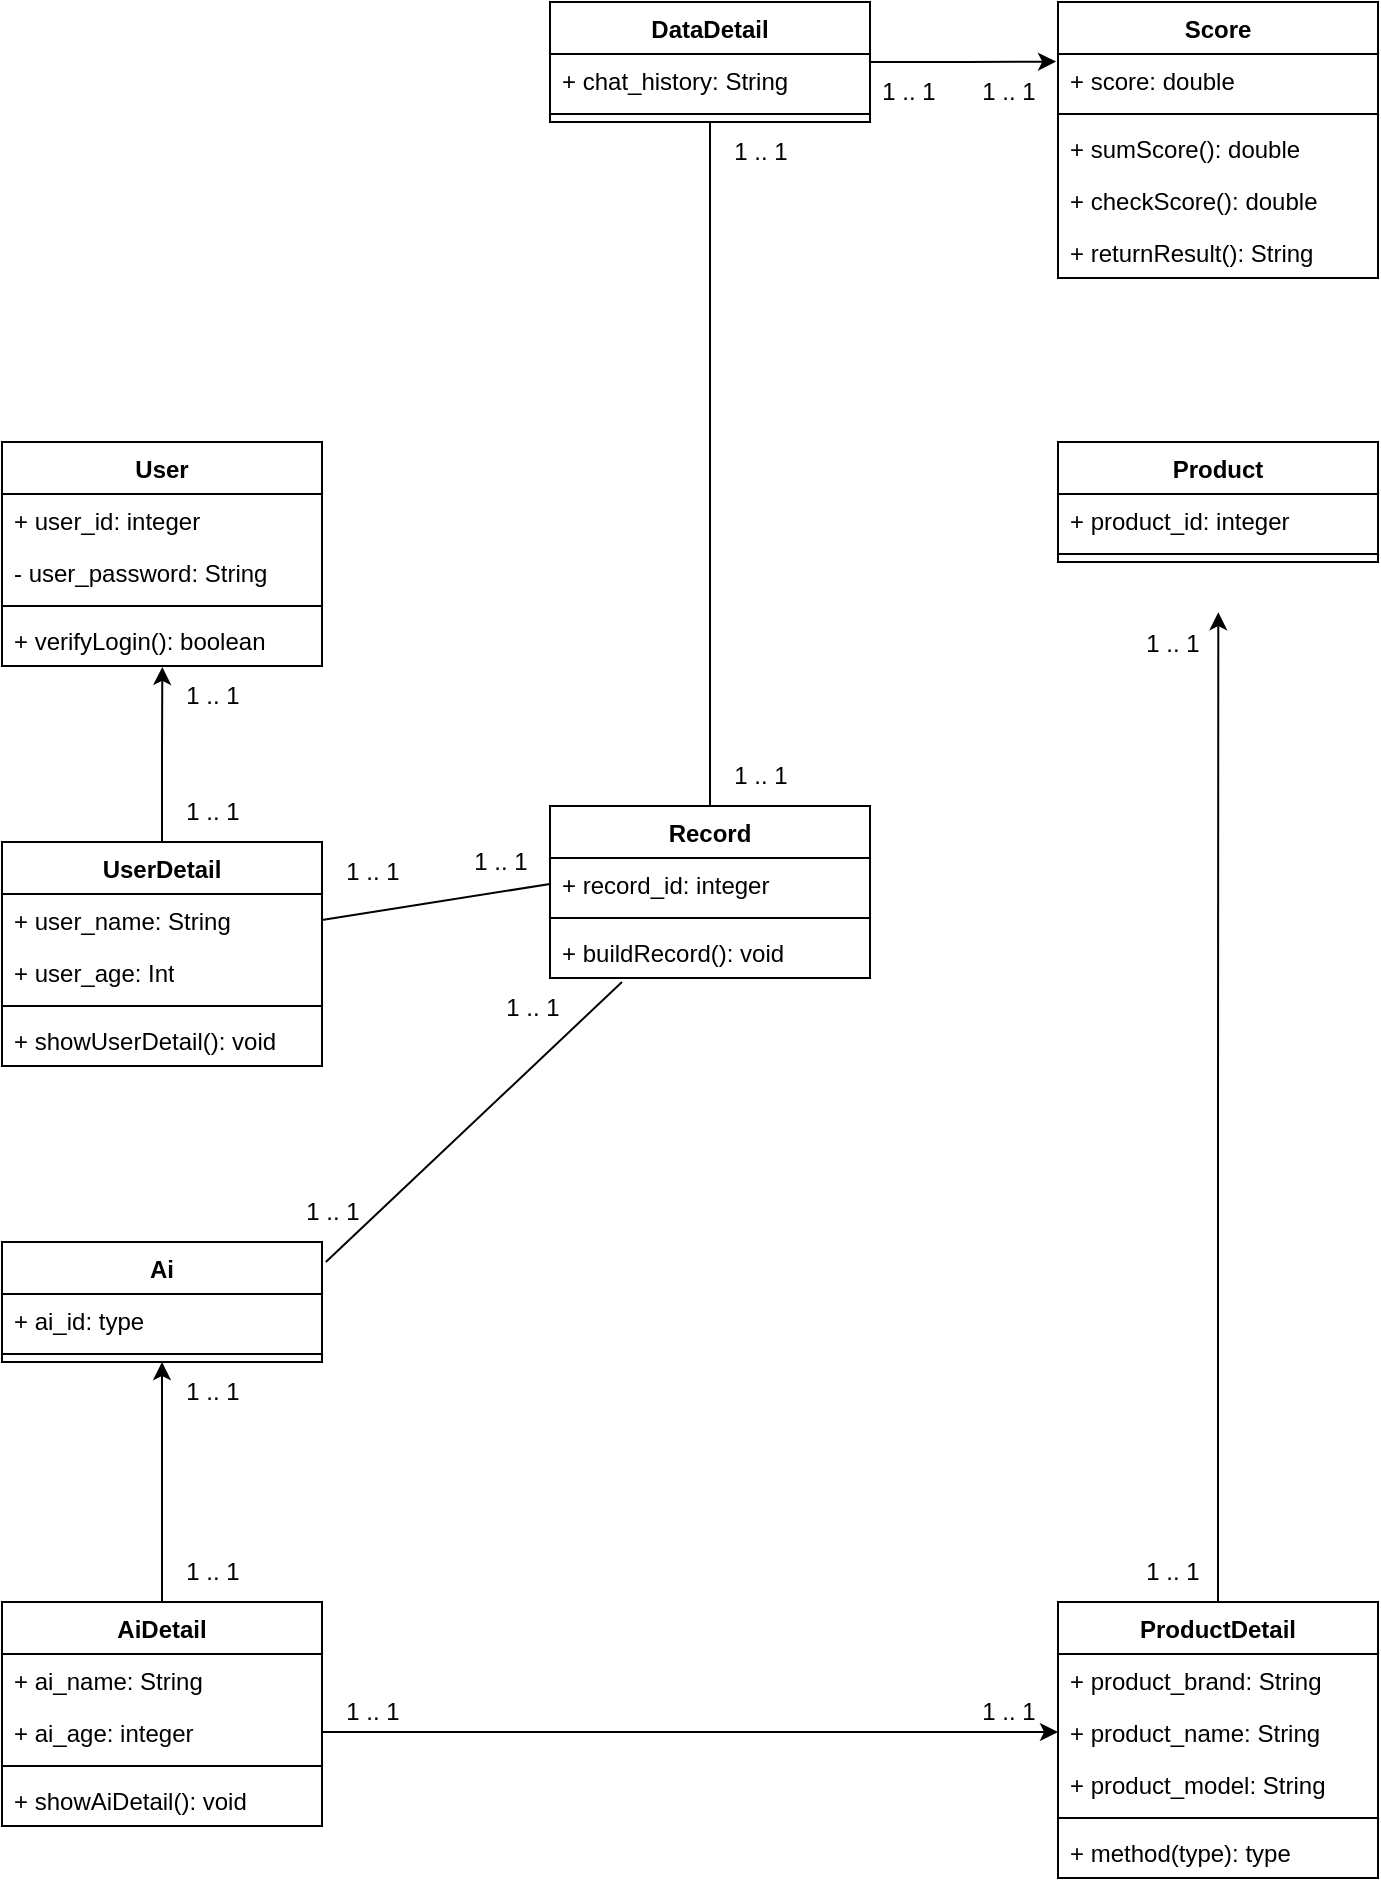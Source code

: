 <mxfile version="25.0.3">
  <diagram name="System Function" id="ZT_l34MM1e__KQXbbzwk">
    <mxGraphModel dx="681" dy="869" grid="1" gridSize="10" guides="1" tooltips="1" connect="1" arrows="1" fold="1" page="1" pageScale="1" pageWidth="827" pageHeight="1169" math="0" shadow="0">
      <root>
        <mxCell id="0" />
        <mxCell id="1" parent="0" />
        <mxCell id="65aFhi213caT88jQjGcN-1" value="User" style="swimlane;fontStyle=1;align=center;verticalAlign=top;childLayout=stackLayout;horizontal=1;startSize=26;horizontalStack=0;resizeParent=1;resizeParentMax=0;resizeLast=0;collapsible=1;marginBottom=0;whiteSpace=wrap;html=1;" parent="1" vertex="1">
          <mxGeometry x="60" y="360" width="160" height="112" as="geometry" />
        </mxCell>
        <mxCell id="65aFhi213caT88jQjGcN-2" value="+ user_id: integer" style="text;strokeColor=none;fillColor=none;align=left;verticalAlign=top;spacingLeft=4;spacingRight=4;overflow=hidden;rotatable=0;points=[[0,0.5],[1,0.5]];portConstraint=eastwest;whiteSpace=wrap;html=1;" parent="65aFhi213caT88jQjGcN-1" vertex="1">
          <mxGeometry y="26" width="160" height="26" as="geometry" />
        </mxCell>
        <mxCell id="65aFhi213caT88jQjGcN-24" value="- user_password: String" style="text;strokeColor=none;fillColor=none;align=left;verticalAlign=top;spacingLeft=4;spacingRight=4;overflow=hidden;rotatable=0;points=[[0,0.5],[1,0.5]];portConstraint=eastwest;whiteSpace=wrap;html=1;" parent="65aFhi213caT88jQjGcN-1" vertex="1">
          <mxGeometry y="52" width="160" height="26" as="geometry" />
        </mxCell>
        <mxCell id="65aFhi213caT88jQjGcN-3" value="" style="line;strokeWidth=1;fillColor=none;align=left;verticalAlign=middle;spacingTop=-1;spacingLeft=3;spacingRight=3;rotatable=0;labelPosition=right;points=[];portConstraint=eastwest;strokeColor=inherit;" parent="65aFhi213caT88jQjGcN-1" vertex="1">
          <mxGeometry y="78" width="160" height="8" as="geometry" />
        </mxCell>
        <mxCell id="65aFhi213caT88jQjGcN-4" value="+ verifyLogin(): boolean" style="text;strokeColor=none;fillColor=none;align=left;verticalAlign=top;spacingLeft=4;spacingRight=4;overflow=hidden;rotatable=0;points=[[0,0.5],[1,0.5]];portConstraint=eastwest;whiteSpace=wrap;html=1;" parent="65aFhi213caT88jQjGcN-1" vertex="1">
          <mxGeometry y="86" width="160" height="26" as="geometry" />
        </mxCell>
        <mxCell id="65aFhi213caT88jQjGcN-5" value="UserDetail" style="swimlane;fontStyle=1;align=center;verticalAlign=top;childLayout=stackLayout;horizontal=1;startSize=26;horizontalStack=0;resizeParent=1;resizeParentMax=0;resizeLast=0;collapsible=1;marginBottom=0;whiteSpace=wrap;html=1;" parent="1" vertex="1">
          <mxGeometry x="60" y="560" width="160" height="112" as="geometry" />
        </mxCell>
        <mxCell id="65aFhi213caT88jQjGcN-6" value="+ user_name: String" style="text;strokeColor=none;fillColor=none;align=left;verticalAlign=top;spacingLeft=4;spacingRight=4;overflow=hidden;rotatable=0;points=[[0,0.5],[1,0.5]];portConstraint=eastwest;whiteSpace=wrap;html=1;" parent="65aFhi213caT88jQjGcN-5" vertex="1">
          <mxGeometry y="26" width="160" height="26" as="geometry" />
        </mxCell>
        <mxCell id="65aFhi213caT88jQjGcN-9" value="+ user_age: Int" style="text;strokeColor=none;fillColor=none;align=left;verticalAlign=top;spacingLeft=4;spacingRight=4;overflow=hidden;rotatable=0;points=[[0,0.5],[1,0.5]];portConstraint=eastwest;whiteSpace=wrap;html=1;" parent="65aFhi213caT88jQjGcN-5" vertex="1">
          <mxGeometry y="52" width="160" height="26" as="geometry" />
        </mxCell>
        <mxCell id="65aFhi213caT88jQjGcN-7" value="" style="line;strokeWidth=1;fillColor=none;align=left;verticalAlign=middle;spacingTop=-1;spacingLeft=3;spacingRight=3;rotatable=0;labelPosition=right;points=[];portConstraint=eastwest;strokeColor=inherit;" parent="65aFhi213caT88jQjGcN-5" vertex="1">
          <mxGeometry y="78" width="160" height="8" as="geometry" />
        </mxCell>
        <mxCell id="65aFhi213caT88jQjGcN-8" value="+ showUserDetail(): void" style="text;strokeColor=none;fillColor=none;align=left;verticalAlign=top;spacingLeft=4;spacingRight=4;overflow=hidden;rotatable=0;points=[[0,0.5],[1,0.5]];portConstraint=eastwest;whiteSpace=wrap;html=1;" parent="65aFhi213caT88jQjGcN-5" vertex="1">
          <mxGeometry y="86" width="160" height="26" as="geometry" />
        </mxCell>
        <mxCell id="65aFhi213caT88jQjGcN-11" value="Ai" style="swimlane;fontStyle=1;align=center;verticalAlign=top;childLayout=stackLayout;horizontal=1;startSize=26;horizontalStack=0;resizeParent=1;resizeParentMax=0;resizeLast=0;collapsible=1;marginBottom=0;whiteSpace=wrap;html=1;" parent="1" vertex="1">
          <mxGeometry x="60" y="760" width="160" height="60" as="geometry" />
        </mxCell>
        <mxCell id="65aFhi213caT88jQjGcN-12" value="+ ai_id: type" style="text;strokeColor=none;fillColor=none;align=left;verticalAlign=top;spacingLeft=4;spacingRight=4;overflow=hidden;rotatable=0;points=[[0,0.5],[1,0.5]];portConstraint=eastwest;whiteSpace=wrap;html=1;" parent="65aFhi213caT88jQjGcN-11" vertex="1">
          <mxGeometry y="26" width="160" height="26" as="geometry" />
        </mxCell>
        <mxCell id="65aFhi213caT88jQjGcN-13" value="" style="line;strokeWidth=1;fillColor=none;align=left;verticalAlign=middle;spacingTop=-1;spacingLeft=3;spacingRight=3;rotatable=0;labelPosition=right;points=[];portConstraint=eastwest;strokeColor=inherit;" parent="65aFhi213caT88jQjGcN-11" vertex="1">
          <mxGeometry y="52" width="160" height="8" as="geometry" />
        </mxCell>
        <mxCell id="65aFhi213caT88jQjGcN-59" style="edgeStyle=orthogonalEdgeStyle;rounded=0;orthogonalLoop=1;jettySize=auto;html=1;entryX=0.5;entryY=1;entryDx=0;entryDy=0;" parent="1" source="65aFhi213caT88jQjGcN-15" target="65aFhi213caT88jQjGcN-11" edge="1">
          <mxGeometry relative="1" as="geometry" />
        </mxCell>
        <mxCell id="65aFhi213caT88jQjGcN-15" value="AiDetail" style="swimlane;fontStyle=1;align=center;verticalAlign=top;childLayout=stackLayout;horizontal=1;startSize=26;horizontalStack=0;resizeParent=1;resizeParentMax=0;resizeLast=0;collapsible=1;marginBottom=0;whiteSpace=wrap;html=1;" parent="1" vertex="1">
          <mxGeometry x="60" y="940" width="160" height="112" as="geometry" />
        </mxCell>
        <mxCell id="65aFhi213caT88jQjGcN-16" value="+ ai_name: String" style="text;strokeColor=none;fillColor=none;align=left;verticalAlign=top;spacingLeft=4;spacingRight=4;overflow=hidden;rotatable=0;points=[[0,0.5],[1,0.5]];portConstraint=eastwest;whiteSpace=wrap;html=1;" parent="65aFhi213caT88jQjGcN-15" vertex="1">
          <mxGeometry y="26" width="160" height="26" as="geometry" />
        </mxCell>
        <mxCell id="65aFhi213caT88jQjGcN-37" value="+ ai_age: integer" style="text;strokeColor=none;fillColor=none;align=left;verticalAlign=top;spacingLeft=4;spacingRight=4;overflow=hidden;rotatable=0;points=[[0,0.5],[1,0.5]];portConstraint=eastwest;whiteSpace=wrap;html=1;" parent="65aFhi213caT88jQjGcN-15" vertex="1">
          <mxGeometry y="52" width="160" height="26" as="geometry" />
        </mxCell>
        <mxCell id="65aFhi213caT88jQjGcN-17" value="" style="line;strokeWidth=1;fillColor=none;align=left;verticalAlign=middle;spacingTop=-1;spacingLeft=3;spacingRight=3;rotatable=0;labelPosition=right;points=[];portConstraint=eastwest;strokeColor=inherit;" parent="65aFhi213caT88jQjGcN-15" vertex="1">
          <mxGeometry y="78" width="160" height="8" as="geometry" />
        </mxCell>
        <mxCell id="65aFhi213caT88jQjGcN-18" value="+ showAiDetail(): void" style="text;strokeColor=none;fillColor=none;align=left;verticalAlign=top;spacingLeft=4;spacingRight=4;overflow=hidden;rotatable=0;points=[[0,0.5],[1,0.5]];portConstraint=eastwest;whiteSpace=wrap;html=1;" parent="65aFhi213caT88jQjGcN-15" vertex="1">
          <mxGeometry y="86" width="160" height="26" as="geometry" />
        </mxCell>
        <mxCell id="65aFhi213caT88jQjGcN-20" value="Product" style="swimlane;fontStyle=1;align=center;verticalAlign=top;childLayout=stackLayout;horizontal=1;startSize=26;horizontalStack=0;resizeParent=1;resizeParentMax=0;resizeLast=0;collapsible=1;marginBottom=0;whiteSpace=wrap;html=1;" parent="1" vertex="1">
          <mxGeometry x="588" y="360" width="160" height="60" as="geometry" />
        </mxCell>
        <mxCell id="65aFhi213caT88jQjGcN-21" value="+ product_id: integer" style="text;strokeColor=none;fillColor=none;align=left;verticalAlign=top;spacingLeft=4;spacingRight=4;overflow=hidden;rotatable=0;points=[[0,0.5],[1,0.5]];portConstraint=eastwest;whiteSpace=wrap;html=1;" parent="65aFhi213caT88jQjGcN-20" vertex="1">
          <mxGeometry y="26" width="160" height="26" as="geometry" />
        </mxCell>
        <mxCell id="65aFhi213caT88jQjGcN-22" value="" style="line;strokeWidth=1;fillColor=none;align=left;verticalAlign=middle;spacingTop=-1;spacingLeft=3;spacingRight=3;rotatable=0;labelPosition=right;points=[];portConstraint=eastwest;strokeColor=inherit;" parent="65aFhi213caT88jQjGcN-20" vertex="1">
          <mxGeometry y="52" width="160" height="8" as="geometry" />
        </mxCell>
        <mxCell id="65aFhi213caT88jQjGcN-27" value="ProductDetail" style="swimlane;fontStyle=1;align=center;verticalAlign=top;childLayout=stackLayout;horizontal=1;startSize=26;horizontalStack=0;resizeParent=1;resizeParentMax=0;resizeLast=0;collapsible=1;marginBottom=0;whiteSpace=wrap;html=1;" parent="1" vertex="1">
          <mxGeometry x="588" y="940" width="160" height="138" as="geometry" />
        </mxCell>
        <mxCell id="65aFhi213caT88jQjGcN-28" value="+ product_brand: String" style="text;strokeColor=none;fillColor=none;align=left;verticalAlign=top;spacingLeft=4;spacingRight=4;overflow=hidden;rotatable=0;points=[[0,0.5],[1,0.5]];portConstraint=eastwest;whiteSpace=wrap;html=1;" parent="65aFhi213caT88jQjGcN-27" vertex="1">
          <mxGeometry y="26" width="160" height="26" as="geometry" />
        </mxCell>
        <mxCell id="65aFhi213caT88jQjGcN-33" value="+ product_name: String" style="text;strokeColor=none;fillColor=none;align=left;verticalAlign=top;spacingLeft=4;spacingRight=4;overflow=hidden;rotatable=0;points=[[0,0.5],[1,0.5]];portConstraint=eastwest;whiteSpace=wrap;html=1;" parent="65aFhi213caT88jQjGcN-27" vertex="1">
          <mxGeometry y="52" width="160" height="26" as="geometry" />
        </mxCell>
        <mxCell id="65aFhi213caT88jQjGcN-34" value="+ product_model: String" style="text;strokeColor=none;fillColor=none;align=left;verticalAlign=top;spacingLeft=4;spacingRight=4;overflow=hidden;rotatable=0;points=[[0,0.5],[1,0.5]];portConstraint=eastwest;whiteSpace=wrap;html=1;" parent="65aFhi213caT88jQjGcN-27" vertex="1">
          <mxGeometry y="78" width="160" height="26" as="geometry" />
        </mxCell>
        <mxCell id="65aFhi213caT88jQjGcN-29" value="" style="line;strokeWidth=1;fillColor=none;align=left;verticalAlign=middle;spacingTop=-1;spacingLeft=3;spacingRight=3;rotatable=0;labelPosition=right;points=[];portConstraint=eastwest;strokeColor=inherit;" parent="65aFhi213caT88jQjGcN-27" vertex="1">
          <mxGeometry y="104" width="160" height="8" as="geometry" />
        </mxCell>
        <mxCell id="65aFhi213caT88jQjGcN-30" value="+ method(type): type" style="text;strokeColor=none;fillColor=none;align=left;verticalAlign=top;spacingLeft=4;spacingRight=4;overflow=hidden;rotatable=0;points=[[0,0.5],[1,0.5]];portConstraint=eastwest;whiteSpace=wrap;html=1;" parent="65aFhi213caT88jQjGcN-27" vertex="1">
          <mxGeometry y="112" width="160" height="26" as="geometry" />
        </mxCell>
        <mxCell id="65aFhi213caT88jQjGcN-46" value="DataDetail" style="swimlane;fontStyle=1;align=center;verticalAlign=top;childLayout=stackLayout;horizontal=1;startSize=26;horizontalStack=0;resizeParent=1;resizeParentMax=0;resizeLast=0;collapsible=1;marginBottom=0;whiteSpace=wrap;html=1;" parent="1" vertex="1">
          <mxGeometry x="334" y="140" width="160" height="60" as="geometry" />
        </mxCell>
        <mxCell id="65aFhi213caT88jQjGcN-47" value="+ chat_history: String" style="text;strokeColor=none;fillColor=none;align=left;verticalAlign=top;spacingLeft=4;spacingRight=4;overflow=hidden;rotatable=0;points=[[0,0.5],[1,0.5]];portConstraint=eastwest;whiteSpace=wrap;html=1;" parent="65aFhi213caT88jQjGcN-46" vertex="1">
          <mxGeometry y="26" width="160" height="26" as="geometry" />
        </mxCell>
        <mxCell id="65aFhi213caT88jQjGcN-48" value="" style="line;strokeWidth=1;fillColor=none;align=left;verticalAlign=middle;spacingTop=-1;spacingLeft=3;spacingRight=3;rotatable=0;labelPosition=right;points=[];portConstraint=eastwest;strokeColor=inherit;" parent="65aFhi213caT88jQjGcN-46" vertex="1">
          <mxGeometry y="52" width="160" height="8" as="geometry" />
        </mxCell>
        <mxCell id="65aFhi213caT88jQjGcN-53" value="Score" style="swimlane;fontStyle=1;align=center;verticalAlign=top;childLayout=stackLayout;horizontal=1;startSize=26;horizontalStack=0;resizeParent=1;resizeParentMax=0;resizeLast=0;collapsible=1;marginBottom=0;whiteSpace=wrap;html=1;" parent="1" vertex="1">
          <mxGeometry x="588" y="140" width="160" height="138" as="geometry" />
        </mxCell>
        <mxCell id="65aFhi213caT88jQjGcN-54" value="+ score: double" style="text;strokeColor=none;fillColor=none;align=left;verticalAlign=top;spacingLeft=4;spacingRight=4;overflow=hidden;rotatable=0;points=[[0,0.5],[1,0.5]];portConstraint=eastwest;whiteSpace=wrap;html=1;" parent="65aFhi213caT88jQjGcN-53" vertex="1">
          <mxGeometry y="26" width="160" height="26" as="geometry" />
        </mxCell>
        <mxCell id="65aFhi213caT88jQjGcN-55" value="" style="line;strokeWidth=1;fillColor=none;align=left;verticalAlign=middle;spacingTop=-1;spacingLeft=3;spacingRight=3;rotatable=0;labelPosition=right;points=[];portConstraint=eastwest;strokeColor=inherit;" parent="65aFhi213caT88jQjGcN-53" vertex="1">
          <mxGeometry y="52" width="160" height="8" as="geometry" />
        </mxCell>
        <mxCell id="65aFhi213caT88jQjGcN-56" value="+ sumScore&lt;span style=&quot;background-color: initial;&quot;&gt;(): double&lt;/span&gt;" style="text;strokeColor=none;fillColor=none;align=left;verticalAlign=top;spacingLeft=4;spacingRight=4;overflow=hidden;rotatable=0;points=[[0,0.5],[1,0.5]];portConstraint=eastwest;whiteSpace=wrap;html=1;" parent="65aFhi213caT88jQjGcN-53" vertex="1">
          <mxGeometry y="60" width="160" height="26" as="geometry" />
        </mxCell>
        <mxCell id="65aFhi213caT88jQjGcN-57" value="+ checkScore&lt;span style=&quot;background-color: initial;&quot;&gt;(): double&lt;/span&gt;" style="text;strokeColor=none;fillColor=none;align=left;verticalAlign=top;spacingLeft=4;spacingRight=4;overflow=hidden;rotatable=0;points=[[0,0.5],[1,0.5]];portConstraint=eastwest;whiteSpace=wrap;html=1;" parent="65aFhi213caT88jQjGcN-53" vertex="1">
          <mxGeometry y="86" width="160" height="26" as="geometry" />
        </mxCell>
        <mxCell id="65aFhi213caT88jQjGcN-58" value="+ returnResult&lt;span style=&quot;background-color: initial;&quot;&gt;(): String&lt;/span&gt;" style="text;strokeColor=none;fillColor=none;align=left;verticalAlign=top;spacingLeft=4;spacingRight=4;overflow=hidden;rotatable=0;points=[[0,0.5],[1,0.5]];portConstraint=eastwest;whiteSpace=wrap;html=1;" parent="65aFhi213caT88jQjGcN-53" vertex="1">
          <mxGeometry y="112" width="160" height="26" as="geometry" />
        </mxCell>
        <mxCell id="65aFhi213caT88jQjGcN-62" style="edgeStyle=orthogonalEdgeStyle;rounded=0;orthogonalLoop=1;jettySize=auto;html=1;entryX=0;entryY=0.5;entryDx=0;entryDy=0;" parent="1" source="65aFhi213caT88jQjGcN-37" target="65aFhi213caT88jQjGcN-33" edge="1">
          <mxGeometry relative="1" as="geometry" />
        </mxCell>
        <mxCell id="65aFhi213caT88jQjGcN-64" style="edgeStyle=orthogonalEdgeStyle;rounded=0;orthogonalLoop=1;jettySize=auto;html=1;entryX=0.501;entryY=0.966;entryDx=0;entryDy=0;entryPerimeter=0;" parent="1" source="65aFhi213caT88jQjGcN-27" edge="1">
          <mxGeometry relative="1" as="geometry">
            <mxPoint x="668.16" y="445.116" as="targetPoint" />
          </mxGeometry>
        </mxCell>
        <mxCell id="65aFhi213caT88jQjGcN-66" style="edgeStyle=orthogonalEdgeStyle;rounded=0;orthogonalLoop=1;jettySize=auto;html=1;entryX=-0.006;entryY=0.146;entryDx=0;entryDy=0;entryPerimeter=0;" parent="1" source="65aFhi213caT88jQjGcN-46" target="65aFhi213caT88jQjGcN-54" edge="1">
          <mxGeometry relative="1" as="geometry" />
        </mxCell>
        <mxCell id="65aFhi213caT88jQjGcN-67" value="Record" style="swimlane;fontStyle=1;align=center;verticalAlign=top;childLayout=stackLayout;horizontal=1;startSize=26;horizontalStack=0;resizeParent=1;resizeParentMax=0;resizeLast=0;collapsible=1;marginBottom=0;whiteSpace=wrap;html=1;" parent="1" vertex="1">
          <mxGeometry x="334" y="542" width="160" height="86" as="geometry" />
        </mxCell>
        <mxCell id="65aFhi213caT88jQjGcN-68" value="+ record_id: integer" style="text;strokeColor=none;fillColor=none;align=left;verticalAlign=top;spacingLeft=4;spacingRight=4;overflow=hidden;rotatable=0;points=[[0,0.5],[1,0.5]];portConstraint=eastwest;whiteSpace=wrap;html=1;" parent="65aFhi213caT88jQjGcN-67" vertex="1">
          <mxGeometry y="26" width="160" height="26" as="geometry" />
        </mxCell>
        <mxCell id="65aFhi213caT88jQjGcN-69" value="" style="line;strokeWidth=1;fillColor=none;align=left;verticalAlign=middle;spacingTop=-1;spacingLeft=3;spacingRight=3;rotatable=0;labelPosition=right;points=[];portConstraint=eastwest;strokeColor=inherit;" parent="65aFhi213caT88jQjGcN-67" vertex="1">
          <mxGeometry y="52" width="160" height="8" as="geometry" />
        </mxCell>
        <mxCell id="65aFhi213caT88jQjGcN-70" value="+ buildRecord(): void" style="text;strokeColor=none;fillColor=none;align=left;verticalAlign=top;spacingLeft=4;spacingRight=4;overflow=hidden;rotatable=0;points=[[0,0.5],[1,0.5]];portConstraint=eastwest;whiteSpace=wrap;html=1;" parent="65aFhi213caT88jQjGcN-67" vertex="1">
          <mxGeometry y="60" width="160" height="26" as="geometry" />
        </mxCell>
        <mxCell id="65aFhi213caT88jQjGcN-74" style="edgeStyle=orthogonalEdgeStyle;rounded=0;orthogonalLoop=1;jettySize=auto;html=1;exitX=0.5;exitY=0;exitDx=0;exitDy=0;entryX=0.501;entryY=1.017;entryDx=0;entryDy=0;entryPerimeter=0;" parent="1" source="65aFhi213caT88jQjGcN-5" target="65aFhi213caT88jQjGcN-4" edge="1">
          <mxGeometry relative="1" as="geometry" />
        </mxCell>
        <mxCell id="65aFhi213caT88jQjGcN-76" value="" style="endArrow=none;html=1;rounded=0;exitX=1;exitY=0.5;exitDx=0;exitDy=0;entryX=0;entryY=0.5;entryDx=0;entryDy=0;" parent="1" source="65aFhi213caT88jQjGcN-6" target="65aFhi213caT88jQjGcN-68" edge="1">
          <mxGeometry width="50" height="50" relative="1" as="geometry">
            <mxPoint x="270" y="620" as="sourcePoint" />
            <mxPoint x="320" y="570" as="targetPoint" />
          </mxGeometry>
        </mxCell>
        <mxCell id="65aFhi213caT88jQjGcN-77" value="" style="endArrow=none;html=1;rounded=0;exitX=1.012;exitY=0.167;exitDx=0;exitDy=0;exitPerimeter=0;entryX=0.225;entryY=1.077;entryDx=0;entryDy=0;entryPerimeter=0;" parent="1" source="65aFhi213caT88jQjGcN-11" target="65aFhi213caT88jQjGcN-70" edge="1">
          <mxGeometry width="50" height="50" relative="1" as="geometry">
            <mxPoint x="260" y="770" as="sourcePoint" />
            <mxPoint x="310" y="720" as="targetPoint" />
          </mxGeometry>
        </mxCell>
        <mxCell id="65aFhi213caT88jQjGcN-78" value="" style="endArrow=none;html=1;rounded=0;entryX=0.5;entryY=1;entryDx=0;entryDy=0;exitX=0.5;exitY=0;exitDx=0;exitDy=0;" parent="1" source="65aFhi213caT88jQjGcN-67" target="65aFhi213caT88jQjGcN-46" edge="1">
          <mxGeometry width="50" height="50" relative="1" as="geometry">
            <mxPoint x="414" y="530" as="sourcePoint" />
            <mxPoint x="490" y="390" as="targetPoint" />
          </mxGeometry>
        </mxCell>
        <mxCell id="65aFhi213caT88jQjGcN-79" value="1 .. 1" style="text;html=1;align=center;verticalAlign=middle;resizable=0;points=[];autosize=1;strokeColor=none;fillColor=none;" parent="1" vertex="1">
          <mxGeometry x="140" y="530" width="50" height="30" as="geometry" />
        </mxCell>
        <mxCell id="65aFhi213caT88jQjGcN-80" value="1 .. 1" style="text;html=1;align=center;verticalAlign=middle;resizable=0;points=[];autosize=1;strokeColor=none;fillColor=none;" parent="1" vertex="1">
          <mxGeometry x="140" y="472" width="50" height="30" as="geometry" />
        </mxCell>
        <mxCell id="65aFhi213caT88jQjGcN-81" value="1 .. 1" style="text;html=1;align=center;verticalAlign=middle;resizable=0;points=[];autosize=1;strokeColor=none;fillColor=none;" parent="1" vertex="1">
          <mxGeometry x="200" y="730" width="50" height="30" as="geometry" />
        </mxCell>
        <mxCell id="65aFhi213caT88jQjGcN-82" value="1 .. 1" style="text;html=1;align=center;verticalAlign=middle;resizable=0;points=[];autosize=1;strokeColor=none;fillColor=none;" parent="1" vertex="1">
          <mxGeometry x="220" y="560" width="50" height="30" as="geometry" />
        </mxCell>
        <mxCell id="65aFhi213caT88jQjGcN-83" value="1 .. 1" style="text;html=1;align=center;verticalAlign=middle;resizable=0;points=[];autosize=1;strokeColor=none;fillColor=none;" parent="1" vertex="1">
          <mxGeometry x="284" y="555" width="50" height="30" as="geometry" />
        </mxCell>
        <mxCell id="65aFhi213caT88jQjGcN-84" value="1 .. 1" style="text;html=1;align=center;verticalAlign=middle;resizable=0;points=[];autosize=1;strokeColor=none;fillColor=none;" parent="1" vertex="1">
          <mxGeometry x="300" y="628" width="50" height="30" as="geometry" />
        </mxCell>
        <mxCell id="65aFhi213caT88jQjGcN-85" value="1 .. 1" style="text;html=1;align=center;verticalAlign=middle;resizable=0;points=[];autosize=1;strokeColor=none;fillColor=none;" parent="1" vertex="1">
          <mxGeometry x="140" y="820" width="50" height="30" as="geometry" />
        </mxCell>
        <mxCell id="65aFhi213caT88jQjGcN-86" value="1 .. 1" style="text;html=1;align=center;verticalAlign=middle;resizable=0;points=[];autosize=1;strokeColor=none;fillColor=none;" parent="1" vertex="1">
          <mxGeometry x="140" y="910" width="50" height="30" as="geometry" />
        </mxCell>
        <mxCell id="65aFhi213caT88jQjGcN-87" value="1 .. 1" style="text;html=1;align=center;verticalAlign=middle;resizable=0;points=[];autosize=1;strokeColor=none;fillColor=none;" parent="1" vertex="1">
          <mxGeometry x="220" y="980" width="50" height="30" as="geometry" />
        </mxCell>
        <mxCell id="65aFhi213caT88jQjGcN-88" value="1 .. 1" style="text;html=1;align=center;verticalAlign=middle;resizable=0;points=[];autosize=1;strokeColor=none;fillColor=none;" parent="1" vertex="1">
          <mxGeometry x="538" y="980" width="50" height="30" as="geometry" />
        </mxCell>
        <mxCell id="65aFhi213caT88jQjGcN-89" value="1 .. 1" style="text;html=1;align=center;verticalAlign=middle;resizable=0;points=[];autosize=1;strokeColor=none;fillColor=none;" parent="1" vertex="1">
          <mxGeometry x="620" y="910" width="50" height="30" as="geometry" />
        </mxCell>
        <mxCell id="65aFhi213caT88jQjGcN-90" value="1 .. 1" style="text;html=1;align=center;verticalAlign=middle;resizable=0;points=[];autosize=1;strokeColor=none;fillColor=none;" parent="1" vertex="1">
          <mxGeometry x="620" y="446" width="50" height="30" as="geometry" />
        </mxCell>
        <mxCell id="65aFhi213caT88jQjGcN-91" value="1 .. 1" style="text;html=1;align=center;verticalAlign=middle;resizable=0;points=[];autosize=1;strokeColor=none;fillColor=none;" parent="1" vertex="1">
          <mxGeometry x="538" y="170" width="50" height="30" as="geometry" />
        </mxCell>
        <mxCell id="65aFhi213caT88jQjGcN-92" value="1 .. 1" style="text;html=1;align=center;verticalAlign=middle;resizable=0;points=[];autosize=1;strokeColor=none;fillColor=none;" parent="1" vertex="1">
          <mxGeometry x="488" y="170" width="50" height="30" as="geometry" />
        </mxCell>
        <mxCell id="65aFhi213caT88jQjGcN-93" value="1 .. 1" style="text;html=1;align=center;verticalAlign=middle;resizable=0;points=[];autosize=1;strokeColor=none;fillColor=none;" parent="1" vertex="1">
          <mxGeometry x="414" y="512" width="50" height="30" as="geometry" />
        </mxCell>
        <mxCell id="65aFhi213caT88jQjGcN-94" value="1 .. 1" style="text;html=1;align=center;verticalAlign=middle;resizable=0;points=[];autosize=1;strokeColor=none;fillColor=none;" parent="1" vertex="1">
          <mxGeometry x="414" y="200" width="50" height="30" as="geometry" />
        </mxCell>
      </root>
    </mxGraphModel>
  </diagram>
</mxfile>
